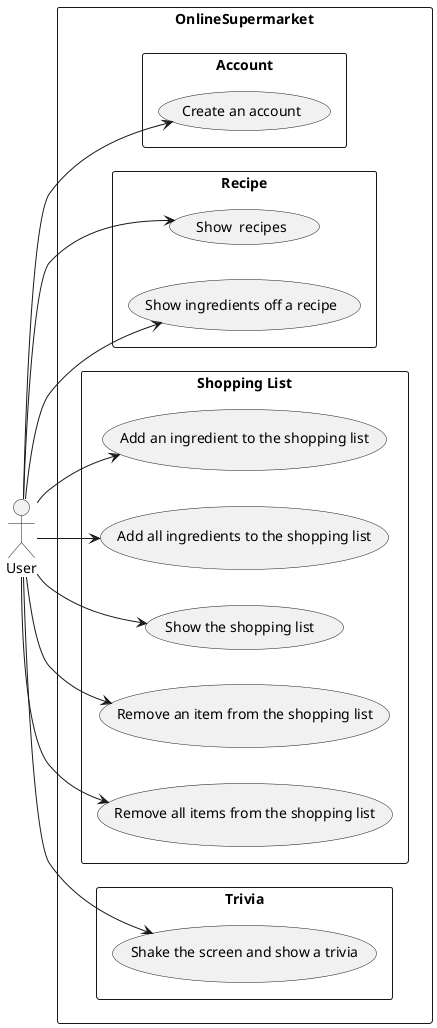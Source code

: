 @startuml
left to right direction

actor User
rectangle "OnlineSupermarket"{
rectangle "Account" {
    User --> (Create an account)

}

rectangle "Recipe"{
User --> (Show  recipes)
User -->(Show ingredients off a recipe)
}

rectangle "Shopping List" {

    User -->(Add an ingredient to the shopping list)
    User -->(Add all ingredients to the shopping list)

    User -->(Show the shopping list )
    User -->(Remove an item from the shopping list)
    User -->(Remove all items from the shopping list)

}

rectangle "Trivia"{
User-->(Shake the screen and show a trivia)
}

@enduml